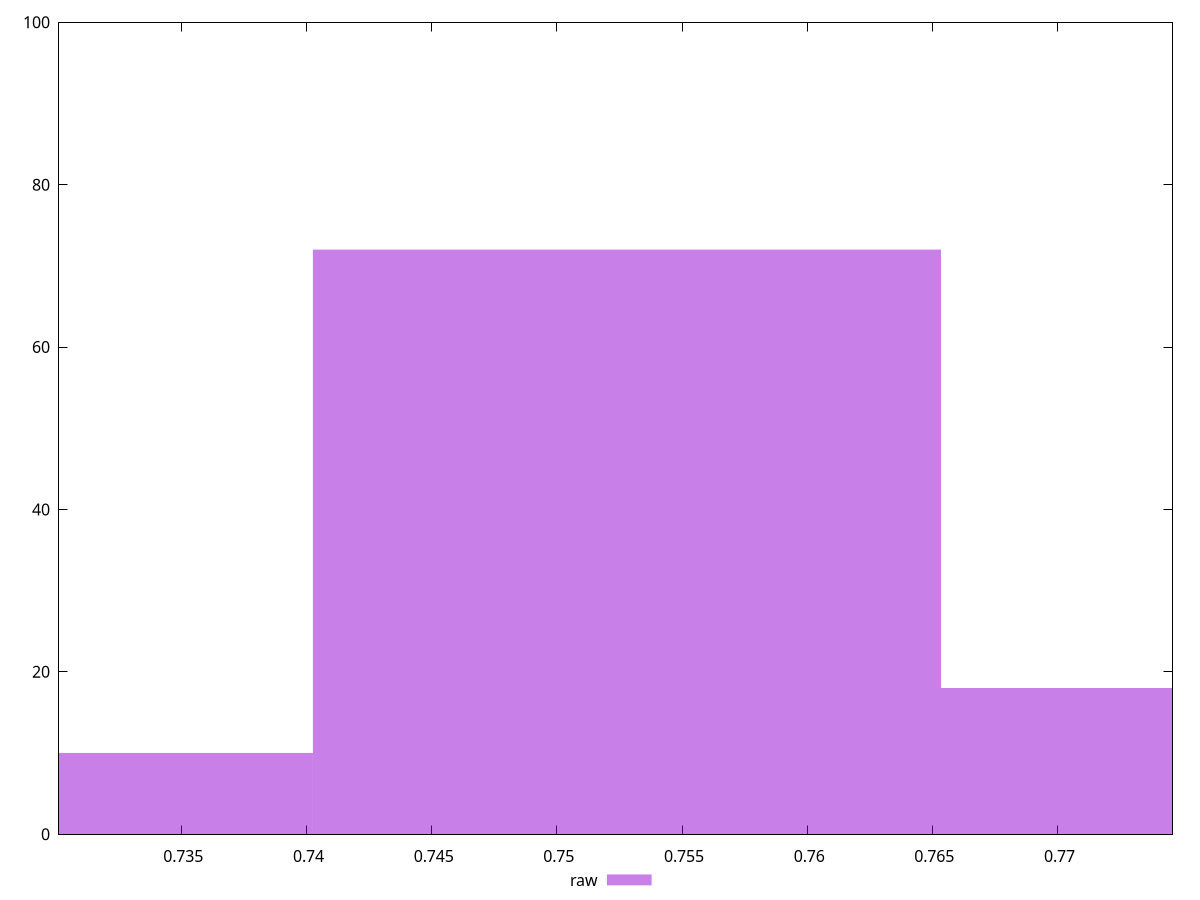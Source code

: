 reset

$raw <<EOF
0.7528005106563141 72
0.7778938610115247 18
0.7277071603011037 10
EOF

set key outside below
set boxwidth 0.025093350355210473
set xrange [0.73011125244291:0.7745950872913464]
set yrange [0:100]
set style fill transparent solid 0.5 noborder
set terminal svg size 640, 490 enhanced background rgb 'white'
set output "report_00007_2020-12-11T15:55:29.892Z/meta/score/samples/pages+cached+noexternal+nofonts/raw/histogram.svg"

plot $raw title "raw" with boxes

reset
